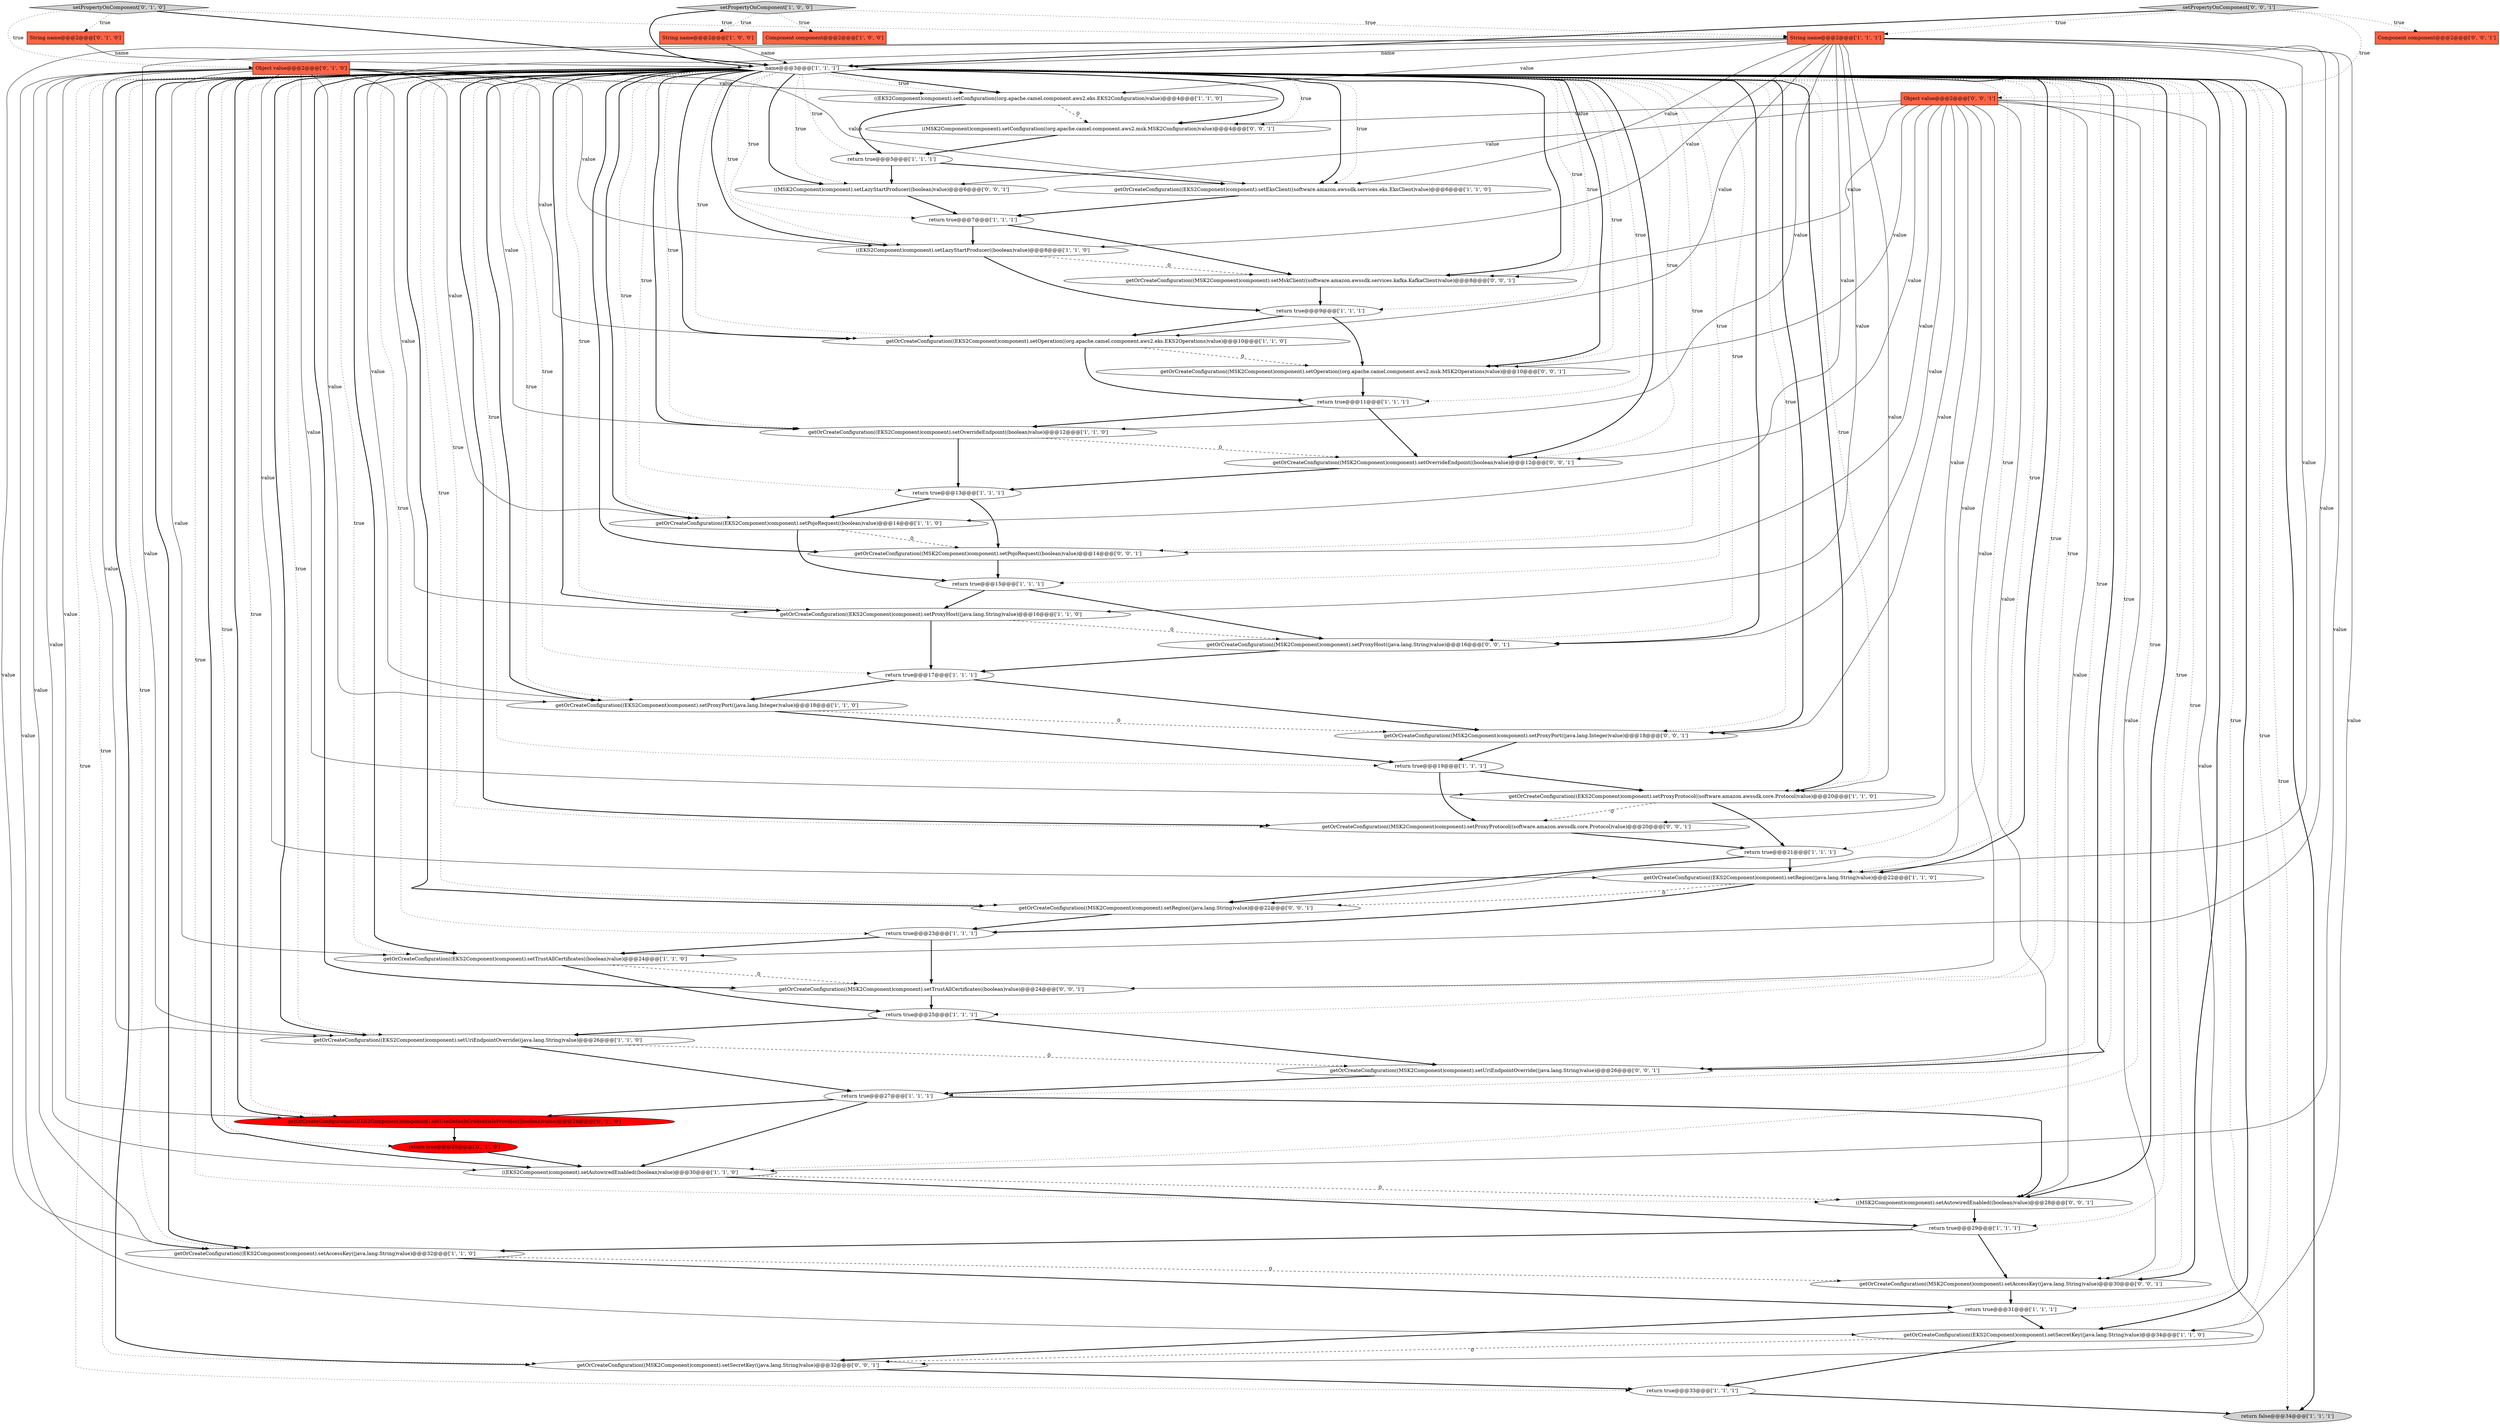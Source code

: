 digraph {
3 [style = filled, label = "getOrCreateConfiguration((EKS2Component)component).setAccessKey((java.lang.String)value)@@@32@@@['1', '1', '0']", fillcolor = white, shape = ellipse image = "AAA0AAABBB1BBB"];
21 [style = filled, label = "return true@@@21@@@['1', '1', '1']", fillcolor = white, shape = ellipse image = "AAA0AAABBB1BBB"];
46 [style = filled, label = "((MSK2Component)component).setLazyStartProducer((boolean)value)@@@6@@@['0', '0', '1']", fillcolor = white, shape = ellipse image = "AAA0AAABBB3BBB"];
57 [style = filled, label = "getOrCreateConfiguration((MSK2Component)component).setPojoRequest((boolean)value)@@@14@@@['0', '0', '1']", fillcolor = white, shape = ellipse image = "AAA0AAABBB3BBB"];
36 [style = filled, label = "setPropertyOnComponent['0', '1', '0']", fillcolor = lightgray, shape = diamond image = "AAA0AAABBB2BBB"];
16 [style = filled, label = "getOrCreateConfiguration((EKS2Component)component).setEksClient((software.amazon.awssdk.services.eks.EksClient)value)@@@6@@@['1', '1', '0']", fillcolor = white, shape = ellipse image = "AAA0AAABBB1BBB"];
23 [style = filled, label = "((EKS2Component)component).setLazyStartProducer((boolean)value)@@@8@@@['1', '1', '0']", fillcolor = white, shape = ellipse image = "AAA0AAABBB1BBB"];
22 [style = filled, label = "String name@@@2@@@['1', '1', '1']", fillcolor = tomato, shape = box image = "AAA0AAABBB1BBB"];
9 [style = filled, label = "getOrCreateConfiguration((EKS2Component)component).setOverrideEndpoint((boolean)value)@@@12@@@['1', '1', '0']", fillcolor = white, shape = ellipse image = "AAA0AAABBB1BBB"];
17 [style = filled, label = "return true@@@25@@@['1', '1', '1']", fillcolor = white, shape = ellipse image = "AAA0AAABBB1BBB"];
19 [style = filled, label = "String name@@@2@@@['1', '0', '0']", fillcolor = tomato, shape = box image = "AAA0AAABBB1BBB"];
49 [style = filled, label = "getOrCreateConfiguration((MSK2Component)component).setOperation((org.apache.camel.component.aws2.msk.MSK2Operations)value)@@@10@@@['0', '0', '1']", fillcolor = white, shape = ellipse image = "AAA0AAABBB3BBB"];
7 [style = filled, label = "setPropertyOnComponent['1', '0', '0']", fillcolor = lightgray, shape = diamond image = "AAA0AAABBB1BBB"];
54 [style = filled, label = "getOrCreateConfiguration((MSK2Component)component).setProxyProtocol((software.amazon.awssdk.core.Protocol)value)@@@20@@@['0', '0', '1']", fillcolor = white, shape = ellipse image = "AAA0AAABBB3BBB"];
14 [style = filled, label = "return false@@@34@@@['1', '1', '1']", fillcolor = lightgray, shape = ellipse image = "AAA0AAABBB1BBB"];
38 [style = filled, label = "String name@@@2@@@['0', '1', '0']", fillcolor = tomato, shape = box image = "AAA0AAABBB2BBB"];
34 [style = filled, label = "return true@@@33@@@['1', '1', '1']", fillcolor = white, shape = ellipse image = "AAA0AAABBB1BBB"];
56 [style = filled, label = "getOrCreateConfiguration((MSK2Component)component).setProxyPort((java.lang.Integer)value)@@@18@@@['0', '0', '1']", fillcolor = white, shape = ellipse image = "AAA0AAABBB3BBB"];
0 [style = filled, label = "return true@@@9@@@['1', '1', '1']", fillcolor = white, shape = ellipse image = "AAA0AAABBB1BBB"];
10 [style = filled, label = "return true@@@27@@@['1', '1', '1']", fillcolor = white, shape = ellipse image = "AAA0AAABBB1BBB"];
55 [style = filled, label = "setPropertyOnComponent['0', '0', '1']", fillcolor = lightgray, shape = diamond image = "AAA0AAABBB3BBB"];
50 [style = filled, label = "getOrCreateConfiguration((MSK2Component)component).setRegion((java.lang.String)value)@@@22@@@['0', '0', '1']", fillcolor = white, shape = ellipse image = "AAA0AAABBB3BBB"];
27 [style = filled, label = "return true@@@29@@@['1', '1', '1']", fillcolor = white, shape = ellipse image = "AAA0AAABBB1BBB"];
28 [style = filled, label = "return true@@@7@@@['1', '1', '1']", fillcolor = white, shape = ellipse image = "AAA0AAABBB1BBB"];
29 [style = filled, label = "return true@@@17@@@['1', '1', '1']", fillcolor = white, shape = ellipse image = "AAA0AAABBB1BBB"];
42 [style = filled, label = "getOrCreateConfiguration((MSK2Component)component).setUriEndpointOverride((java.lang.String)value)@@@26@@@['0', '0', '1']", fillcolor = white, shape = ellipse image = "AAA0AAABBB3BBB"];
13 [style = filled, label = "getOrCreateConfiguration((EKS2Component)component).setSecretKey((java.lang.String)value)@@@34@@@['1', '1', '0']", fillcolor = white, shape = ellipse image = "AAA0AAABBB1BBB"];
44 [style = filled, label = "getOrCreateConfiguration((MSK2Component)component).setTrustAllCertificates((boolean)value)@@@24@@@['0', '0', '1']", fillcolor = white, shape = ellipse image = "AAA0AAABBB3BBB"];
31 [style = filled, label = "return true@@@23@@@['1', '1', '1']", fillcolor = white, shape = ellipse image = "AAA0AAABBB1BBB"];
52 [style = filled, label = "getOrCreateConfiguration((MSK2Component)component).setSecretKey((java.lang.String)value)@@@32@@@['0', '0', '1']", fillcolor = white, shape = ellipse image = "AAA0AAABBB3BBB"];
51 [style = filled, label = "getOrCreateConfiguration((MSK2Component)component).setMskClient((software.amazon.awssdk.services.kafka.KafkaClient)value)@@@8@@@['0', '0', '1']", fillcolor = white, shape = ellipse image = "AAA0AAABBB3BBB"];
47 [style = filled, label = "((MSK2Component)component).setAutowiredEnabled((boolean)value)@@@28@@@['0', '0', '1']", fillcolor = white, shape = ellipse image = "AAA0AAABBB3BBB"];
35 [style = filled, label = "return true@@@11@@@['1', '1', '1']", fillcolor = white, shape = ellipse image = "AAA0AAABBB1BBB"];
37 [style = filled, label = "Object value@@@2@@@['0', '1', '0']", fillcolor = tomato, shape = box image = "AAA0AAABBB2BBB"];
40 [style = filled, label = "return true@@@29@@@['0', '1', '0']", fillcolor = red, shape = ellipse image = "AAA1AAABBB2BBB"];
43 [style = filled, label = "Object value@@@2@@@['0', '0', '1']", fillcolor = tomato, shape = box image = "AAA0AAABBB3BBB"];
24 [style = filled, label = "getOrCreateConfiguration((EKS2Component)component).setProxyHost((java.lang.String)value)@@@16@@@['1', '1', '0']", fillcolor = white, shape = ellipse image = "AAA0AAABBB1BBB"];
12 [style = filled, label = "return true@@@31@@@['1', '1', '1']", fillcolor = white, shape = ellipse image = "AAA0AAABBB1BBB"];
4 [style = filled, label = "getOrCreateConfiguration((EKS2Component)component).setTrustAllCertificates((boolean)value)@@@24@@@['1', '1', '0']", fillcolor = white, shape = ellipse image = "AAA0AAABBB1BBB"];
58 [style = filled, label = "getOrCreateConfiguration((MSK2Component)component).setProxyHost((java.lang.String)value)@@@16@@@['0', '0', '1']", fillcolor = white, shape = ellipse image = "AAA0AAABBB3BBB"];
11 [style = filled, label = "getOrCreateConfiguration((EKS2Component)component).setRegion((java.lang.String)value)@@@22@@@['1', '1', '0']", fillcolor = white, shape = ellipse image = "AAA0AAABBB1BBB"];
48 [style = filled, label = "((MSK2Component)component).setConfiguration((org.apache.camel.component.aws2.msk.MSK2Configuration)value)@@@4@@@['0', '0', '1']", fillcolor = white, shape = ellipse image = "AAA0AAABBB3BBB"];
8 [style = filled, label = "getOrCreateConfiguration((EKS2Component)component).setPojoRequest((boolean)value)@@@14@@@['1', '1', '0']", fillcolor = white, shape = ellipse image = "AAA0AAABBB1BBB"];
1 [style = filled, label = "Component component@@@2@@@['1', '0', '0']", fillcolor = tomato, shape = box image = "AAA0AAABBB1BBB"];
26 [style = filled, label = "return true@@@15@@@['1', '1', '1']", fillcolor = white, shape = ellipse image = "AAA0AAABBB1BBB"];
30 [style = filled, label = "return true@@@19@@@['1', '1', '1']", fillcolor = white, shape = ellipse image = "AAA0AAABBB1BBB"];
32 [style = filled, label = "((EKS2Component)component).setAutowiredEnabled((boolean)value)@@@30@@@['1', '1', '0']", fillcolor = white, shape = ellipse image = "AAA0AAABBB1BBB"];
25 [style = filled, label = "((EKS2Component)component).setConfiguration((org.apache.camel.component.aws2.eks.EKS2Configuration)value)@@@4@@@['1', '1', '0']", fillcolor = white, shape = ellipse image = "AAA0AAABBB1BBB"];
2 [style = filled, label = "return true@@@13@@@['1', '1', '1']", fillcolor = white, shape = ellipse image = "AAA0AAABBB1BBB"];
45 [style = filled, label = "getOrCreateConfiguration((MSK2Component)component).setOverrideEndpoint((boolean)value)@@@12@@@['0', '0', '1']", fillcolor = white, shape = ellipse image = "AAA0AAABBB3BBB"];
15 [style = filled, label = "getOrCreateConfiguration((EKS2Component)component).setProxyProtocol((software.amazon.awssdk.core.Protocol)value)@@@20@@@['1', '1', '0']", fillcolor = white, shape = ellipse image = "AAA0AAABBB1BBB"];
5 [style = filled, label = "name@@@3@@@['1', '1', '1']", fillcolor = white, shape = diamond image = "AAA0AAABBB1BBB"];
33 [style = filled, label = "return true@@@5@@@['1', '1', '1']", fillcolor = white, shape = ellipse image = "AAA0AAABBB1BBB"];
20 [style = filled, label = "getOrCreateConfiguration((EKS2Component)component).setOperation((org.apache.camel.component.aws2.eks.EKS2Operations)value)@@@10@@@['1', '1', '0']", fillcolor = white, shape = ellipse image = "AAA0AAABBB1BBB"];
39 [style = filled, label = "getOrCreateConfiguration((EKS2Component)component).setUseDefaultCredentialsProvider((boolean)value)@@@28@@@['0', '1', '0']", fillcolor = red, shape = ellipse image = "AAA1AAABBB2BBB"];
41 [style = filled, label = "Component component@@@2@@@['0', '0', '1']", fillcolor = tomato, shape = box image = "AAA0AAABBB3BBB"];
53 [style = filled, label = "getOrCreateConfiguration((MSK2Component)component).setAccessKey((java.lang.String)value)@@@30@@@['0', '0', '1']", fillcolor = white, shape = ellipse image = "AAA0AAABBB3BBB"];
18 [style = filled, label = "getOrCreateConfiguration((EKS2Component)component).setProxyPort((java.lang.Integer)value)@@@18@@@['1', '1', '0']", fillcolor = white, shape = ellipse image = "AAA0AAABBB1BBB"];
6 [style = filled, label = "getOrCreateConfiguration((EKS2Component)component).setUriEndpointOverride((java.lang.String)value)@@@26@@@['1', '1', '0']", fillcolor = white, shape = ellipse image = "AAA0AAABBB1BBB"];
5->3 [style = bold, label=""];
32->47 [style = dashed, label="0"];
56->30 [style = bold, label=""];
22->32 [style = solid, label="value"];
5->18 [style = dotted, label="true"];
5->9 [style = bold, label=""];
5->20 [style = bold, label=""];
25->33 [style = bold, label=""];
23->51 [style = dashed, label="0"];
15->21 [style = bold, label=""];
5->32 [style = dotted, label="true"];
5->23 [style = dotted, label="true"];
15->54 [style = dashed, label="0"];
25->48 [style = dashed, label="0"];
37->15 [style = solid, label="value"];
37->6 [style = solid, label="value"];
5->57 [style = dotted, label="true"];
37->23 [style = solid, label="value"];
5->15 [style = bold, label=""];
18->30 [style = bold, label=""];
10->32 [style = bold, label=""];
5->45 [style = bold, label=""];
5->12 [style = dotted, label="true"];
29->56 [style = bold, label=""];
47->27 [style = bold, label=""];
36->38 [style = dotted, label="true"];
5->48 [style = dotted, label="true"];
29->18 [style = bold, label=""];
43->56 [style = solid, label="value"];
43->53 [style = solid, label="value"];
37->3 [style = solid, label="value"];
5->24 [style = dotted, label="true"];
5->13 [style = dotted, label="true"];
5->11 [style = dotted, label="true"];
5->49 [style = bold, label=""];
10->39 [style = bold, label=""];
43->54 [style = solid, label="value"];
38->5 [style = solid, label="name"];
33->46 [style = bold, label=""];
37->16 [style = solid, label="value"];
37->25 [style = solid, label="value"];
35->45 [style = bold, label=""];
5->9 [style = dotted, label="true"];
55->43 [style = dotted, label="true"];
43->46 [style = solid, label="value"];
5->29 [style = dotted, label="true"];
7->1 [style = dotted, label="true"];
21->50 [style = bold, label=""];
5->44 [style = dotted, label="true"];
22->8 [style = solid, label="value"];
13->34 [style = bold, label=""];
33->16 [style = bold, label=""];
5->23 [style = bold, label=""];
22->13 [style = solid, label="value"];
37->24 [style = solid, label="value"];
9->2 [style = bold, label=""];
5->39 [style = bold, label=""];
27->53 [style = bold, label=""];
43->58 [style = solid, label="value"];
5->49 [style = dotted, label="true"];
5->6 [style = dotted, label="true"];
31->4 [style = bold, label=""];
51->0 [style = bold, label=""];
6->42 [style = dashed, label="0"];
5->33 [style = dotted, label="true"];
22->20 [style = solid, label="value"];
5->3 [style = dotted, label="true"];
55->5 [style = bold, label=""];
9->45 [style = dashed, label="0"];
26->24 [style = bold, label=""];
17->42 [style = bold, label=""];
44->17 [style = bold, label=""];
5->4 [style = dotted, label="true"];
5->25 [style = bold, label=""];
5->57 [style = bold, label=""];
55->22 [style = dotted, label="true"];
7->5 [style = bold, label=""];
20->49 [style = dashed, label="0"];
5->34 [style = dotted, label="true"];
5->42 [style = dotted, label="true"];
5->52 [style = dotted, label="true"];
5->6 [style = bold, label=""];
5->25 [style = dotted, label="true"];
21->11 [style = bold, label=""];
50->31 [style = bold, label=""];
13->52 [style = dashed, label="0"];
22->24 [style = solid, label="value"];
22->25 [style = solid, label="value"];
5->53 [style = bold, label=""];
48->33 [style = bold, label=""];
5->52 [style = bold, label=""];
5->26 [style = dotted, label="true"];
0->20 [style = bold, label=""];
5->30 [style = dotted, label="true"];
5->11 [style = bold, label=""];
34->14 [style = bold, label=""];
5->8 [style = dotted, label="true"];
7->22 [style = dotted, label="true"];
37->13 [style = solid, label="value"];
4->44 [style = dashed, label="0"];
30->15 [style = bold, label=""];
22->18 [style = solid, label="value"];
4->17 [style = bold, label=""];
36->22 [style = dotted, label="true"];
17->6 [style = bold, label=""];
46->28 [style = bold, label=""];
49->35 [style = bold, label=""];
35->9 [style = bold, label=""];
37->39 [style = solid, label="value"];
5->10 [style = dotted, label="true"];
5->31 [style = dotted, label="true"];
57->26 [style = bold, label=""];
8->57 [style = dashed, label="0"];
32->27 [style = bold, label=""];
19->5 [style = solid, label="name"];
5->18 [style = bold, label=""];
37->9 [style = solid, label="value"];
37->8 [style = solid, label="value"];
5->0 [style = dotted, label="true"];
3->12 [style = bold, label=""];
45->2 [style = bold, label=""];
23->0 [style = bold, label=""];
5->15 [style = dotted, label="true"];
36->37 [style = dotted, label="true"];
3->53 [style = dashed, label="0"];
22->23 [style = solid, label="value"];
43->42 [style = solid, label="value"];
5->16 [style = bold, label=""];
5->32 [style = bold, label=""];
43->50 [style = solid, label="value"];
11->31 [style = bold, label=""];
12->13 [style = bold, label=""];
43->45 [style = solid, label="value"];
5->35 [style = dotted, label="true"];
2->57 [style = bold, label=""];
22->9 [style = solid, label="value"];
0->49 [style = bold, label=""];
5->44 [style = bold, label=""];
5->53 [style = dotted, label="true"];
31->44 [style = bold, label=""];
28->23 [style = bold, label=""];
39->40 [style = bold, label=""];
43->47 [style = solid, label="value"];
5->45 [style = dotted, label="true"];
5->24 [style = bold, label=""];
5->4 [style = bold, label=""];
5->13 [style = bold, label=""];
6->10 [style = bold, label=""];
5->16 [style = dotted, label="true"];
22->4 [style = solid, label="value"];
5->27 [style = dotted, label="true"];
5->46 [style = dotted, label="true"];
5->39 [style = dotted, label="true"];
40->32 [style = bold, label=""];
37->11 [style = solid, label="value"];
30->54 [style = bold, label=""];
5->21 [style = dotted, label="true"];
54->21 [style = bold, label=""];
22->5 [style = solid, label="name"];
36->5 [style = bold, label=""];
5->58 [style = bold, label=""];
5->50 [style = dotted, label="true"];
43->51 [style = solid, label="value"];
5->28 [style = dotted, label="true"];
53->12 [style = bold, label=""];
5->2 [style = dotted, label="true"];
5->17 [style = dotted, label="true"];
43->52 [style = solid, label="value"];
5->51 [style = dotted, label="true"];
5->54 [style = bold, label=""];
5->14 [style = dotted, label="true"];
5->8 [style = bold, label=""];
26->58 [style = bold, label=""];
24->58 [style = dashed, label="0"];
18->56 [style = dashed, label="0"];
5->51 [style = bold, label=""];
5->40 [style = dotted, label="true"];
22->6 [style = solid, label="value"];
5->56 [style = bold, label=""];
7->19 [style = dotted, label="true"];
5->56 [style = dotted, label="true"];
5->58 [style = dotted, label="true"];
22->11 [style = solid, label="value"];
22->3 [style = solid, label="value"];
43->48 [style = solid, label="value"];
27->3 [style = bold, label=""];
11->50 [style = dashed, label="0"];
22->15 [style = solid, label="value"];
24->29 [style = bold, label=""];
5->14 [style = bold, label=""];
52->34 [style = bold, label=""];
28->51 [style = bold, label=""];
43->49 [style = solid, label="value"];
5->47 [style = bold, label=""];
37->18 [style = solid, label="value"];
43->44 [style = solid, label="value"];
5->47 [style = dotted, label="true"];
16->28 [style = bold, label=""];
37->20 [style = solid, label="value"];
58->29 [style = bold, label=""];
42->10 [style = bold, label=""];
43->57 [style = solid, label="value"];
22->16 [style = solid, label="value"];
10->47 [style = bold, label=""];
5->48 [style = bold, label=""];
5->54 [style = dotted, label="true"];
5->20 [style = dotted, label="true"];
12->52 [style = bold, label=""];
37->4 [style = solid, label="value"];
55->41 [style = dotted, label="true"];
20->35 [style = bold, label=""];
5->42 [style = bold, label=""];
5->50 [style = bold, label=""];
5->46 [style = bold, label=""];
37->32 [style = solid, label="value"];
2->8 [style = bold, label=""];
8->26 [style = bold, label=""];
}
